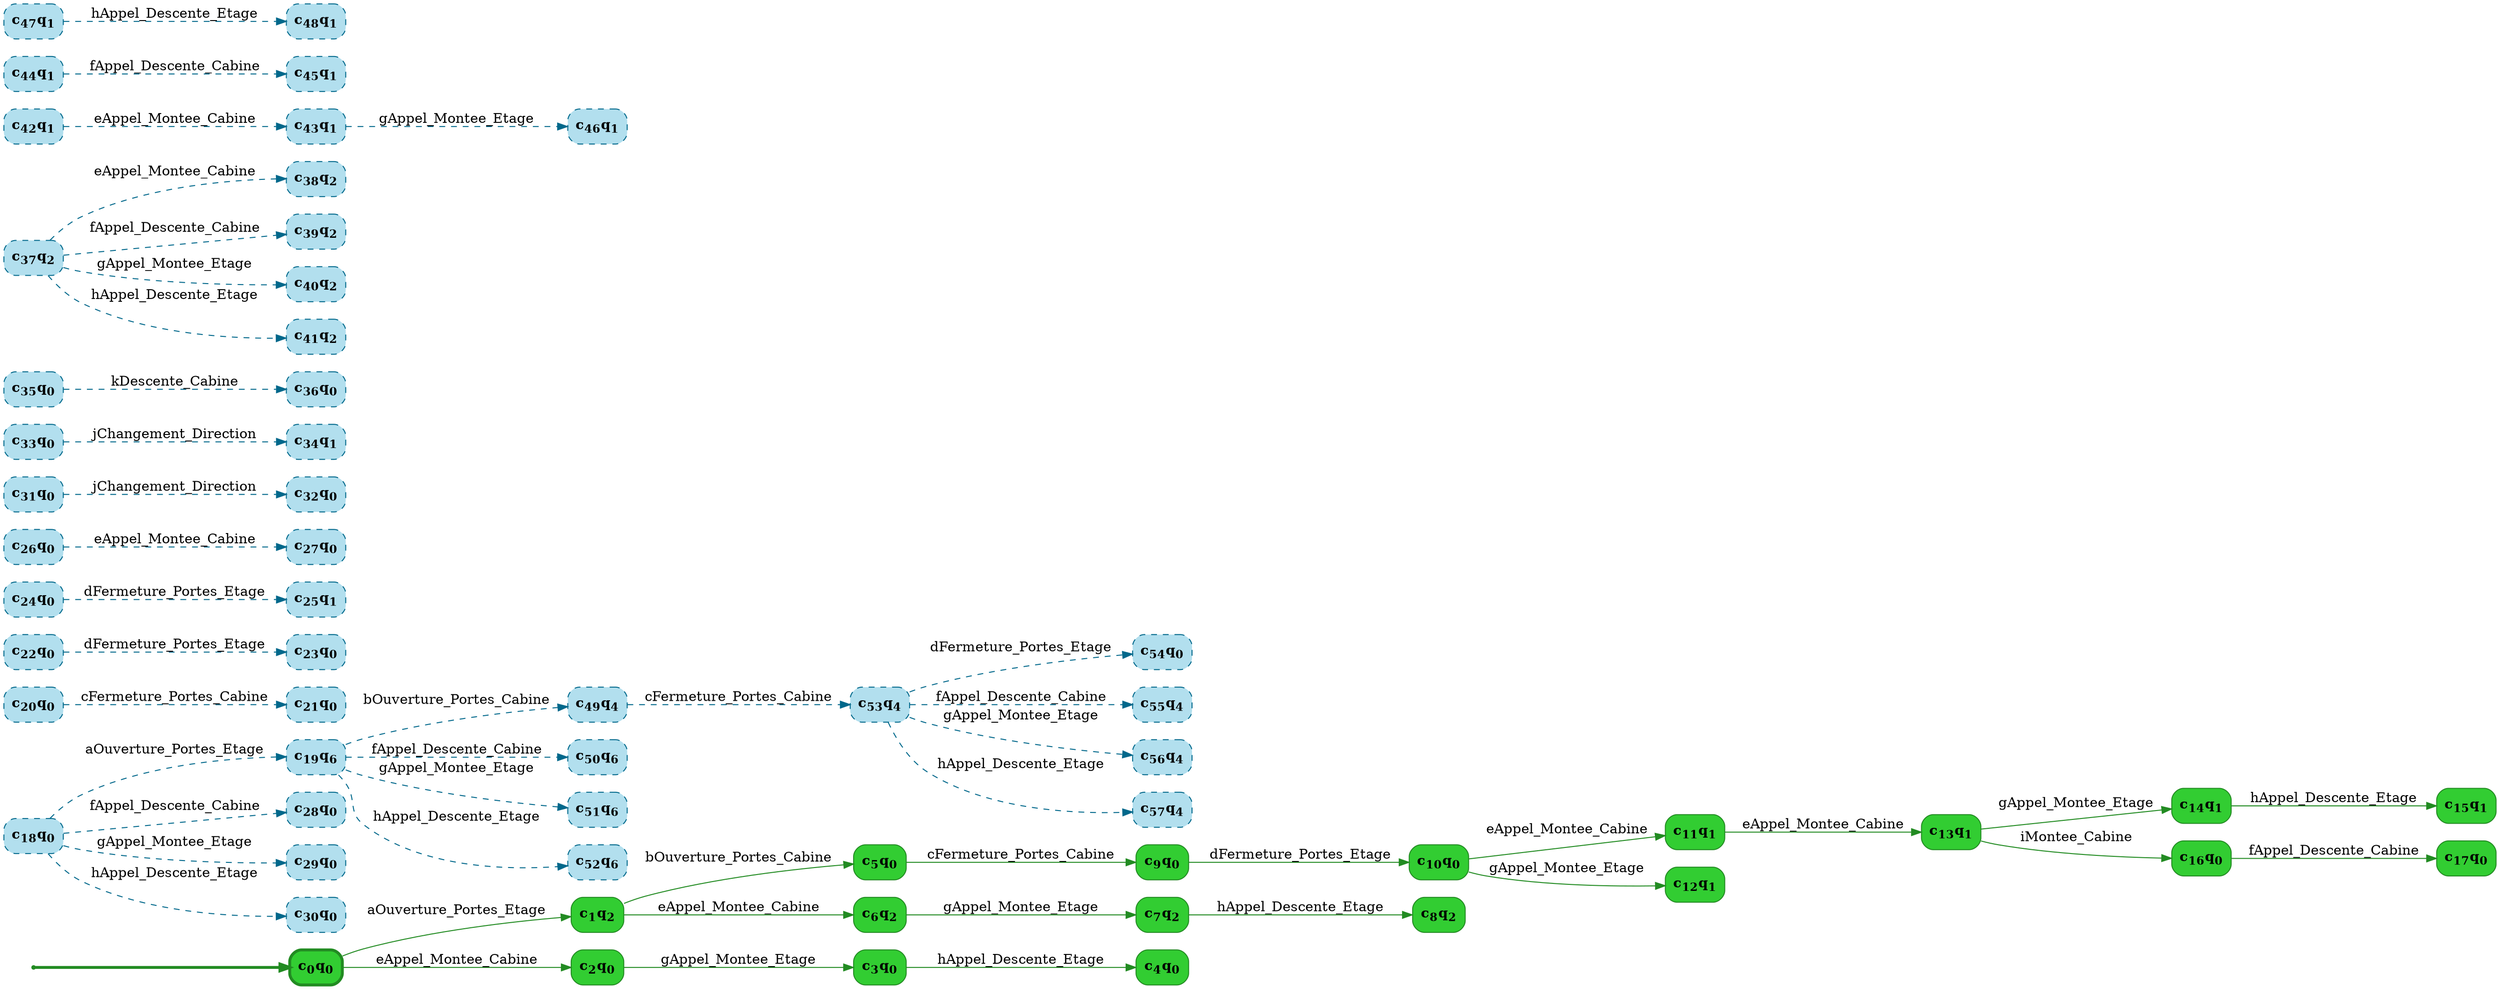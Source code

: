 digraph g {

	rankdir="LR"

	__invisible__[shape="point", color="forestgreen"]
	c0q0[label=<<b>c<sub>0</sub>q<sub>0</sub></b>>, shape="box", style="rounded, filled", fillcolor="limegreen", color="forestgreen", penwidth=3] // Initial
	c1q2[label=<<b>c<sub>1</sub>q<sub>2</sub></b>>, shape="box", style="rounded, filled", fillcolor="limegreen", color="forestgreen"]
	c5q0[label=<<b>c<sub>5</sub>q<sub>0</sub></b>>, shape="box", style="rounded, filled", fillcolor="limegreen", color="forestgreen"]
	c9q0[label=<<b>c<sub>9</sub>q<sub>0</sub></b>>, shape="box", style="rounded, filled", fillcolor="limegreen", color="forestgreen"]
	c10q0[label=<<b>c<sub>10</sub>q<sub>0</sub></b>>, shape="box", style="rounded, filled", fillcolor="limegreen", color="forestgreen"]
	c11q1[label=<<b>c<sub>11</sub>q<sub>1</sub></b>>, shape="box", style="rounded, filled", fillcolor="limegreen", color="forestgreen"]
	c13q1[label=<<b>c<sub>13</sub>q<sub>1</sub></b>>, shape="box", style="rounded, filled", fillcolor="limegreen", color="forestgreen"]
	c14q1[label=<<b>c<sub>14</sub>q<sub>1</sub></b>>, shape="box", style="rounded, filled", fillcolor="limegreen", color="forestgreen"]
	c15q1[label=<<b>c<sub>15</sub>q<sub>1</sub></b>>, shape="box", style="rounded, filled", fillcolor="limegreen", color="forestgreen"]
	c16q0[label=<<b>c<sub>16</sub>q<sub>0</sub></b>>, shape="box", style="rounded, filled", fillcolor="limegreen", color="forestgreen"]
	c17q0[label=<<b>c<sub>17</sub>q<sub>0</sub></b>>, shape="box", style="rounded, filled", fillcolor="limegreen", color="forestgreen"]
	c12q1[label=<<b>c<sub>12</sub>q<sub>1</sub></b>>, shape="box", style="rounded, filled", fillcolor="limegreen", color="forestgreen"]
	c6q2[label=<<b>c<sub>6</sub>q<sub>2</sub></b>>, shape="box", style="rounded, filled", fillcolor="limegreen", color="forestgreen"]
	c7q2[label=<<b>c<sub>7</sub>q<sub>2</sub></b>>, shape="box", style="rounded, filled", fillcolor="limegreen", color="forestgreen"]
	c8q2[label=<<b>c<sub>8</sub>q<sub>2</sub></b>>, shape="box", style="rounded, filled", fillcolor="limegreen", color="forestgreen"]
	c2q0[label=<<b>c<sub>2</sub>q<sub>0</sub></b>>, shape="box", style="rounded, filled", fillcolor="limegreen", color="forestgreen"]
	c3q0[label=<<b>c<sub>3</sub>q<sub>0</sub></b>>, shape="box", style="rounded, filled", fillcolor="limegreen", color="forestgreen"]
	c4q0[label=<<b>c<sub>4</sub>q<sub>0</sub></b>>, shape="box", style="rounded, filled", fillcolor="limegreen", color="forestgreen"]
	c18q0[label=<<b>c<sub>18</sub>q<sub>0</sub></b>>, shape="box", style="rounded, filled, dashed", fillcolor="lightblue2", color="deepskyblue4"]
	c19q6[label=<<b>c<sub>19</sub>q<sub>6</sub></b>>, shape="box", style="rounded, filled, dashed", fillcolor="lightblue2", color="deepskyblue4"]
	c20q0[label=<<b>c<sub>20</sub>q<sub>0</sub></b>>, shape="box", style="rounded, filled, dashed", fillcolor="lightblue2", color="deepskyblue4"]
	c21q0[label=<<b>c<sub>21</sub>q<sub>0</sub></b>>, shape="box", style="rounded, filled, dashed", fillcolor="lightblue2", color="deepskyblue4"]
	c22q0[label=<<b>c<sub>22</sub>q<sub>0</sub></b>>, shape="box", style="rounded, filled, dashed", fillcolor="lightblue2", color="deepskyblue4"]
	c23q0[label=<<b>c<sub>23</sub>q<sub>0</sub></b>>, shape="box", style="rounded, filled, dashed", fillcolor="lightblue2", color="deepskyblue4"]
	c24q0[label=<<b>c<sub>24</sub>q<sub>0</sub></b>>, shape="box", style="rounded, filled, dashed", fillcolor="lightblue2", color="deepskyblue4"]
	c25q1[label=<<b>c<sub>25</sub>q<sub>1</sub></b>>, shape="box", style="rounded, filled, dashed", fillcolor="lightblue2", color="deepskyblue4"]
	c26q0[label=<<b>c<sub>26</sub>q<sub>0</sub></b>>, shape="box", style="rounded, filled, dashed", fillcolor="lightblue2", color="deepskyblue4"]
	c27q0[label=<<b>c<sub>27</sub>q<sub>0</sub></b>>, shape="box", style="rounded, filled, dashed", fillcolor="lightblue2", color="deepskyblue4"]
	c28q0[label=<<b>c<sub>28</sub>q<sub>0</sub></b>>, shape="box", style="rounded, filled, dashed", fillcolor="lightblue2", color="deepskyblue4"]
	c29q0[label=<<b>c<sub>29</sub>q<sub>0</sub></b>>, shape="box", style="rounded, filled, dashed", fillcolor="lightblue2", color="deepskyblue4"]
	c30q0[label=<<b>c<sub>30</sub>q<sub>0</sub></b>>, shape="box", style="rounded, filled, dashed", fillcolor="lightblue2", color="deepskyblue4"]
	c31q0[label=<<b>c<sub>31</sub>q<sub>0</sub></b>>, shape="box", style="rounded, filled, dashed", fillcolor="lightblue2", color="deepskyblue4"]
	c32q0[label=<<b>c<sub>32</sub>q<sub>0</sub></b>>, shape="box", style="rounded, filled, dashed", fillcolor="lightblue2", color="deepskyblue4"]
	c33q0[label=<<b>c<sub>33</sub>q<sub>0</sub></b>>, shape="box", style="rounded, filled, dashed", fillcolor="lightblue2", color="deepskyblue4"]
	c34q1[label=<<b>c<sub>34</sub>q<sub>1</sub></b>>, shape="box", style="rounded, filled, dashed", fillcolor="lightblue2", color="deepskyblue4"]
	c35q0[label=<<b>c<sub>35</sub>q<sub>0</sub></b>>, shape="box", style="rounded, filled, dashed", fillcolor="lightblue2", color="deepskyblue4"]
	c36q0[label=<<b>c<sub>36</sub>q<sub>0</sub></b>>, shape="box", style="rounded, filled, dashed", fillcolor="lightblue2", color="deepskyblue4"]
	c37q2[label=<<b>c<sub>37</sub>q<sub>2</sub></b>>, shape="box", style="rounded, filled, dashed", fillcolor="lightblue2", color="deepskyblue4"]
	c38q2[label=<<b>c<sub>38</sub>q<sub>2</sub></b>>, shape="box", style="rounded, filled, dashed", fillcolor="lightblue2", color="deepskyblue4"]
	c39q2[label=<<b>c<sub>39</sub>q<sub>2</sub></b>>, shape="box", style="rounded, filled, dashed", fillcolor="lightblue2", color="deepskyblue4"]
	c40q2[label=<<b>c<sub>40</sub>q<sub>2</sub></b>>, shape="box", style="rounded, filled, dashed", fillcolor="lightblue2", color="deepskyblue4"]
	c41q2[label=<<b>c<sub>41</sub>q<sub>2</sub></b>>, shape="box", style="rounded, filled, dashed", fillcolor="lightblue2", color="deepskyblue4"]
	c42q1[label=<<b>c<sub>42</sub>q<sub>1</sub></b>>, shape="box", style="rounded, filled, dashed", fillcolor="lightblue2", color="deepskyblue4"]
	c43q1[label=<<b>c<sub>43</sub>q<sub>1</sub></b>>, shape="box", style="rounded, filled, dashed", fillcolor="lightblue2", color="deepskyblue4"]
	c44q1[label=<<b>c<sub>44</sub>q<sub>1</sub></b>>, shape="box", style="rounded, filled, dashed", fillcolor="lightblue2", color="deepskyblue4"]
	c45q1[label=<<b>c<sub>45</sub>q<sub>1</sub></b>>, shape="box", style="rounded, filled, dashed", fillcolor="lightblue2", color="deepskyblue4"]
	c46q1[label=<<b>c<sub>46</sub>q<sub>1</sub></b>>, shape="box", style="rounded, filled, dashed", fillcolor="lightblue2", color="deepskyblue4"]
	c47q1[label=<<b>c<sub>47</sub>q<sub>1</sub></b>>, shape="box", style="rounded, filled, dashed", fillcolor="lightblue2", color="deepskyblue4"]
	c48q1[label=<<b>c<sub>48</sub>q<sub>1</sub></b>>, shape="box", style="rounded, filled, dashed", fillcolor="lightblue2", color="deepskyblue4"]
	c49q4[label=<<b>c<sub>49</sub>q<sub>4</sub></b>>, shape="box", style="rounded, filled, dashed", fillcolor="lightblue2", color="deepskyblue4"]
	c50q6[label=<<b>c<sub>50</sub>q<sub>6</sub></b>>, shape="box", style="rounded, filled, dashed", fillcolor="lightblue2", color="deepskyblue4"]
	c51q6[label=<<b>c<sub>51</sub>q<sub>6</sub></b>>, shape="box", style="rounded, filled, dashed", fillcolor="lightblue2", color="deepskyblue4"]
	c52q6[label=<<b>c<sub>52</sub>q<sub>6</sub></b>>, shape="box", style="rounded, filled, dashed", fillcolor="lightblue2", color="deepskyblue4"]
	c53q4[label=<<b>c<sub>53</sub>q<sub>4</sub></b>>, shape="box", style="rounded, filled, dashed", fillcolor="lightblue2", color="deepskyblue4"]
	c54q0[label=<<b>c<sub>54</sub>q<sub>0</sub></b>>, shape="box", style="rounded, filled, dashed", fillcolor="lightblue2", color="deepskyblue4"]
	c55q4[label=<<b>c<sub>55</sub>q<sub>4</sub></b>>, shape="box", style="rounded, filled, dashed", fillcolor="lightblue2", color="deepskyblue4"]
	c56q4[label=<<b>c<sub>56</sub>q<sub>4</sub></b>>, shape="box", style="rounded, filled, dashed", fillcolor="lightblue2", color="deepskyblue4"]
	c57q4[label=<<b>c<sub>57</sub>q<sub>4</sub></b>>, shape="box", style="rounded, filled, dashed", fillcolor="lightblue2", color="deepskyblue4"]

	__invisible__ -> c0q0[penwidth=3, color="forestgreen"]
	c0q0 -> c1q2[label=<aOuverture_Portes_Etage>, color="forestgreen"]
	c1q2 -> c5q0[label=<bOuverture_Portes_Cabine>, color="forestgreen"]
	c5q0 -> c9q0[label=<cFermeture_Portes_Cabine>, color="forestgreen"]
	c9q0 -> c10q0[label=<dFermeture_Portes_Etage>, color="forestgreen"]
	c10q0 -> c11q1[label=<eAppel_Montee_Cabine>, color="forestgreen"]
	c11q1 -> c13q1[label=<eAppel_Montee_Cabine>, color="forestgreen"]
	c13q1 -> c14q1[label=<gAppel_Montee_Etage>, color="forestgreen"]
	c14q1 -> c15q1[label=<hAppel_Descente_Etage>, color="forestgreen"]
	c13q1 -> c16q0[label=<iMontee_Cabine>, color="forestgreen"]
	c16q0 -> c17q0[label=<fAppel_Descente_Cabine>, color="forestgreen"]
	c10q0 -> c12q1[label=<gAppel_Montee_Etage>, color="forestgreen"]
	c1q2 -> c6q2[label=<eAppel_Montee_Cabine>, color="forestgreen"]
	c6q2 -> c7q2[label=<gAppel_Montee_Etage>, color="forestgreen"]
	c7q2 -> c8q2[label=<hAppel_Descente_Etage>, color="forestgreen"]
	c0q0 -> c2q0[label=<eAppel_Montee_Cabine>, color="forestgreen"]
	c2q0 -> c3q0[label=<gAppel_Montee_Etage>, color="forestgreen"]
	c3q0 -> c4q0[label=<hAppel_Descente_Etage>, color="forestgreen"]
	c18q0 -> c19q6[label=<aOuverture_Portes_Etage>, color="deepskyblue4", style="dashed"]
	c20q0 -> c21q0[label=<cFermeture_Portes_Cabine>, color="deepskyblue4", style="dashed"]
	c22q0 -> c23q0[label=<dFermeture_Portes_Etage>, color="deepskyblue4", style="dashed"]
	c24q0 -> c25q1[label=<dFermeture_Portes_Etage>, color="deepskyblue4", style="dashed"]
	c26q0 -> c27q0[label=<eAppel_Montee_Cabine>, color="deepskyblue4", style="dashed"]
	c18q0 -> c28q0[label=<fAppel_Descente_Cabine>, color="deepskyblue4", style="dashed"]
	c18q0 -> c29q0[label=<gAppel_Montee_Etage>, color="deepskyblue4", style="dashed"]
	c18q0 -> c30q0[label=<hAppel_Descente_Etage>, color="deepskyblue4", style="dashed"]
	c31q0 -> c32q0[label=<jChangement_Direction>, color="deepskyblue4", style="dashed"]
	c33q0 -> c34q1[label=<jChangement_Direction>, color="deepskyblue4", style="dashed"]
	c35q0 -> c36q0[label=<kDescente_Cabine>, color="deepskyblue4", style="dashed"]
	c37q2 -> c38q2[label=<eAppel_Montee_Cabine>, color="deepskyblue4", style="dashed"]
	c37q2 -> c39q2[label=<fAppel_Descente_Cabine>, color="deepskyblue4", style="dashed"]
	c37q2 -> c40q2[label=<gAppel_Montee_Etage>, color="deepskyblue4", style="dashed"]
	c37q2 -> c41q2[label=<hAppel_Descente_Etage>, color="deepskyblue4", style="dashed"]
	c42q1 -> c43q1[label=<eAppel_Montee_Cabine>, color="deepskyblue4", style="dashed"]
	c44q1 -> c45q1[label=<fAppel_Descente_Cabine>, color="deepskyblue4", style="dashed"]
	c43q1 -> c46q1[label=<gAppel_Montee_Etage>, color="deepskyblue4", style="dashed"]
	c47q1 -> c48q1[label=<hAppel_Descente_Etage>, color="deepskyblue4", style="dashed"]
	c19q6 -> c49q4[label=<bOuverture_Portes_Cabine>, color="deepskyblue4", style="dashed"]
	c19q6 -> c50q6[label=<fAppel_Descente_Cabine>, color="deepskyblue4", style="dashed"]
	c19q6 -> c51q6[label=<gAppel_Montee_Etage>, color="deepskyblue4", style="dashed"]
	c19q6 -> c52q6[label=<hAppel_Descente_Etage>, color="deepskyblue4", style="dashed"]
	c49q4 -> c53q4[label=<cFermeture_Portes_Cabine>, color="deepskyblue4", style="dashed"]
	c53q4 -> c54q0[label=<dFermeture_Portes_Etage>, color="deepskyblue4", style="dashed"]
	c53q4 -> c55q4[label=<fAppel_Descente_Cabine>, color="deepskyblue4", style="dashed"]
	c53q4 -> c56q4[label=<gAppel_Montee_Etage>, color="deepskyblue4", style="dashed"]
	c53q4 -> c57q4[label=<hAppel_Descente_Etage>, color="deepskyblue4", style="dashed"]

}
